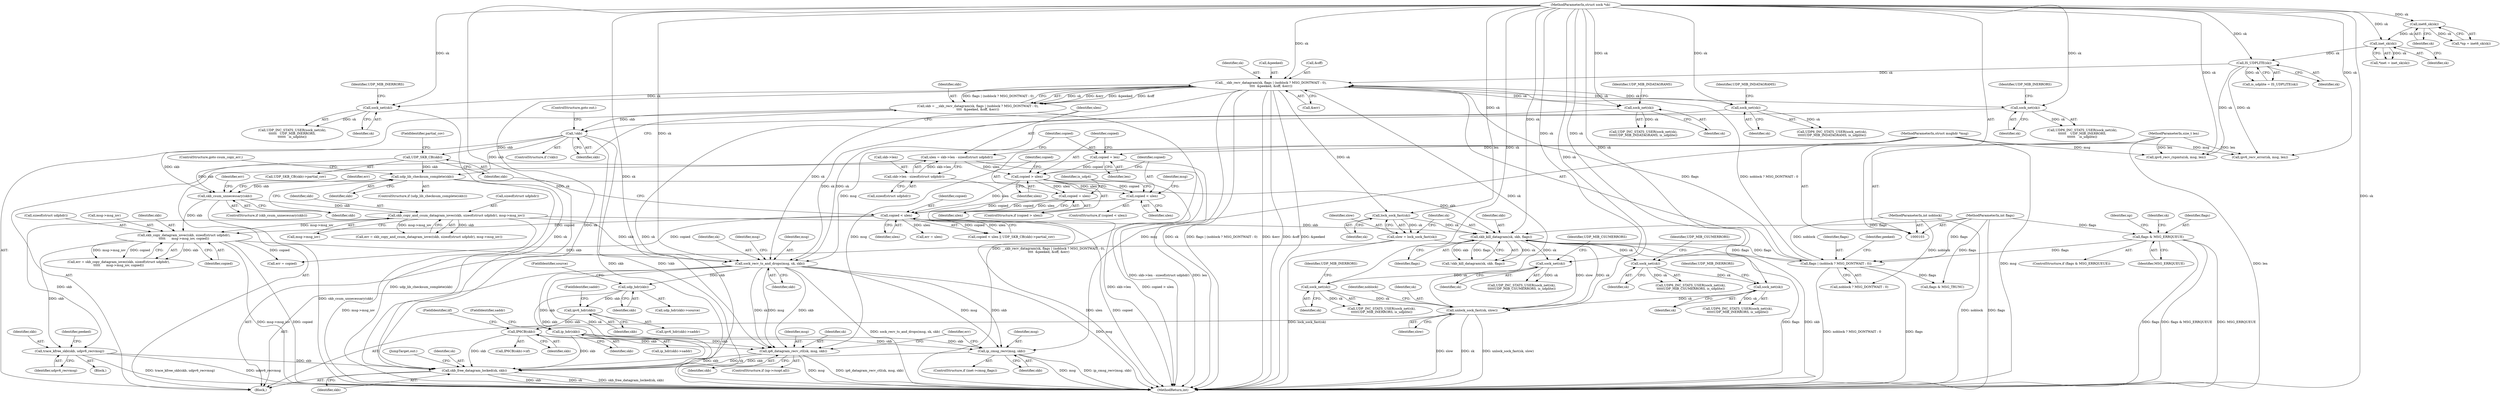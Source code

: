digraph "0_linux_bceaa90240b6019ed73b49965eac7d167610be69_4@API" {
"1000426" [label="(Call,skb_free_datagram_locked(sk, skb))"];
"1000284" [label="(Call,sock_net(sk))"];
"1000167" [label="(Call,__skb_recv_datagram(sk, flags | (noblock ? MSG_DONTWAIT : 0),\n\t\t\t\t  &peeked, &off, &err))"];
"1000134" [label="(Call,IS_UDPLITE(sk))"];
"1000120" [label="(Call,inet_sk(sk))"];
"1000115" [label="(Call,inet6_sk(sk))"];
"1000105" [label="(MethodParameterIn,struct sock *sk)"];
"1000469" [label="(Call,unlock_sock_fast(sk, slow))"];
"1000439" [label="(Call,skb_kill_datagram(sk, skb, flags))"];
"1000435" [label="(Call,lock_sock_fast(sk))"];
"1000232" [label="(Call,udp_lib_checksum_complete(skb))"];
"1000227" [label="(Call,UDP_SKB_CB(skb))"];
"1000182" [label="(Call,!skb)"];
"1000165" [label="(Call,skb = __skb_recv_datagram(sk, flags | (noblock ? MSG_DONTWAIT : 0),\n\t\t\t\t  &peeked, &off, &err))"];
"1000252" [label="(Call,skb_copy_and_csum_datagram_iovec(skb, sizeof(struct udphdr), msg->msg_iov))"];
"1000236" [label="(Call,skb_csum_unnecessary(skb))"];
"1000169" [label="(Call,flags | (noblock ? MSG_DONTWAIT : 0))"];
"1000139" [label="(Call,flags & MSG_ERRQUEUE)"];
"1000109" [label="(MethodParameterIn,int flags)"];
"1000108" [label="(MethodParameterIn,int noblock)"];
"1000453" [label="(Call,sock_net(sk))"];
"1000448" [label="(Call,sock_net(sk))"];
"1000465" [label="(Call,sock_net(sk))"];
"1000460" [label="(Call,sock_net(sk))"];
"1000433" [label="(Call,slow = lock_sock_fast(sk))"];
"1000411" [label="(Call,ip6_datagram_recv_ctl(sk, msg, skb))"];
"1000312" [label="(Call,sock_recv_ts_and_drops(msg, sk, skb))"];
"1000106" [label="(MethodParameterIn,struct msghdr *msg)"];
"1000302" [label="(Call,sock_net(sk))"];
"1000308" [label="(Call,sock_net(sk))"];
"1000240" [label="(Call,skb_copy_datagram_iovec(skb, sizeof(struct udphdr),\n\t\t\t\t\t      msg->msg_iov, copied))"];
"1000223" [label="(Call,copied < ulen)"];
"1000200" [label="(Call,copied = ulen)"];
"1000197" [label="(Call,copied > ulen)"];
"1000193" [label="(Call,copied = len)"];
"1000107" [label="(MethodParameterIn,size_t len)"];
"1000185" [label="(Call,ulen = skb->len - sizeof(struct udphdr))"];
"1000187" [label="(Call,skb->len - sizeof(struct udphdr))"];
"1000205" [label="(Call,copied < ulen)"];
"1000352" [label="(Call,ip_hdr(skb))"];
"1000339" [label="(Call,udp_hdr(skb))"];
"1000384" [label="(Call,IP6CB(skb))"];
"1000371" [label="(Call,ipv6_hdr(skb))"];
"1000290" [label="(Call,sock_net(sk))"];
"1000400" [label="(Call,ip_cmsg_recv(msg, skb))"];
"1000269" [label="(Call,trace_kfree_skb(skb, udpv6_recvmsg))"];
"1000231" [label="(ControlStructure,if (udp_lib_checksum_complete(skb)))"];
"1000422" [label="(Call,err = ulen)"];
"1000200" [label="(Call,copied = ulen)"];
"1000242" [label="(Call,sizeof(struct udphdr))"];
"1000455" [label="(Identifier,UDP_MIB_INERRORS)"];
"1000226" [label="(Call,UDP_SKB_CB(skb)->partial_cov)"];
"1000171" [label="(Call,noblock ? MSG_DONTWAIT : 0)"];
"1000232" [label="(Call,udp_lib_checksum_complete(skb))"];
"1000339" [label="(Call,udp_hdr(skb))"];
"1000177" [label="(Call,&off)"];
"1000450" [label="(Identifier,UDP_MIB_CSUMERRORS)"];
"1000434" [label="(Identifier,slow)"];
"1000241" [label="(Identifier,skb)"];
"1000191" [label="(Call,sizeof(struct udphdr))"];
"1000426" [label="(Call,skb_free_datagram_locked(sk, skb))"];
"1000383" [label="(Call,IP6CB(skb)->iif)"];
"1000134" [label="(Call,IS_UDPLITE(sk))"];
"1000469" [label="(Call,unlock_sock_fast(sk, slow))"];
"1000402" [label="(Identifier,skb)"];
"1000290" [label="(Call,sock_net(sk))"];
"1000449" [label="(Identifier,sk)"];
"1000439" [label="(Call,skb_kill_datagram(sk, skb, flags))"];
"1000224" [label="(Identifier,copied)"];
"1000253" [label="(Identifier,skb)"];
"1000270" [label="(Identifier,skb)"];
"1000269" [label="(Call,trace_kfree_skb(skb, udpv6_recvmsg))"];
"1000318" [label="(Identifier,msg)"];
"1000341" [label="(FieldIdentifier,source)"];
"1000307" [label="(Call,UDP6_INC_STATS_USER(sock_net(sk),\n\t\t\t\t\tUDP_MIB_INDATAGRAMS, is_udplite))"];
"1000168" [label="(Identifier,sk)"];
"1000108" [label="(MethodParameterIn,int noblock)"];
"1000247" [label="(Identifier,copied)"];
"1000462" [label="(Identifier,UDP_MIB_CSUMERRORS)"];
"1000473" [label="(Identifier,noblock)"];
"1000285" [label="(Identifier,sk)"];
"1000140" [label="(Identifier,flags)"];
"1000292" [label="(Identifier,UDP_MIB_INERRORS)"];
"1000452" [label="(Call,UDP_INC_STATS_USER(sock_net(sk),\n\t\t\t\t\tUDP_MIB_INERRORS, is_udplite))"];
"1000464" [label="(Call,UDP6_INC_STATS_USER(sock_net(sk),\n\t\t\t\t\tUDP_MIB_INERRORS, is_udplite))"];
"1000284" [label="(Call,sock_net(sk))"];
"1000352" [label="(Call,ip_hdr(skb))"];
"1000442" [label="(Identifier,flags)"];
"1000384" [label="(Call,IP6CB(skb))"];
"1000415" [label="(Call,err = copied)"];
"1000302" [label="(Call,sock_net(sk))"];
"1000195" [label="(Identifier,len)"];
"1000274" [label="(Identifier,peeked)"];
"1000309" [label="(Identifier,sk)"];
"1000385" [label="(Identifier,skb)"];
"1000109" [label="(MethodParameterIn,int flags)"];
"1000448" [label="(Call,sock_net(sk))"];
"1000222" [label="(Call,copied < ulen || UDP_SKB_CB(skb)->partial_cov)"];
"1000405" [label="(ControlStructure,if (np->rxopt.all))"];
"1000113" [label="(Call,*np = inet6_sk(sk))"];
"1000283" [label="(Call,UDP_INC_STATS_USER(sock_net(sk),\n\t\t\t\t\t\t   UDP_MIB_INERRORS,\n\t\t\t\t\t\t   is_udplite))"];
"1000438" [label="(Call,!skb_kill_datagram(sk, skb, flags))"];
"1000116" [label="(Identifier,sk)"];
"1000185" [label="(Call,ulen = skb->len - sizeof(struct udphdr))"];
"1000227" [label="(Call,UDP_SKB_CB(skb))"];
"1000181" [label="(ControlStructure,if (!skb))"];
"1000414" [label="(Identifier,skb)"];
"1000436" [label="(Identifier,sk)"];
"1000170" [label="(Identifier,flags)"];
"1000201" [label="(Identifier,copied)"];
"1000291" [label="(Identifier,sk)"];
"1000187" [label="(Call,skb->len - sizeof(struct udphdr))"];
"1000467" [label="(Identifier,UDP_MIB_INERRORS)"];
"1000435" [label="(Call,lock_sock_fast(sk))"];
"1000233" [label="(Identifier,skb)"];
"1000459" [label="(Call,UDP6_INC_STATS_USER(sock_net(sk),\n\t\t\t\t\tUDP_MIB_CSUMERRORS, is_udplite))"];
"1000244" [label="(Call,msg->msg_iov)"];
"1000373" [label="(FieldIdentifier,saddr)"];
"1000139" [label="(Call,flags & MSG_ERRQUEUE)"];
"1000106" [label="(MethodParameterIn,struct msghdr *msg)"];
"1000308" [label="(Call,sock_net(sk))"];
"1000202" [label="(Identifier,ulen)"];
"1000400" [label="(Call,ip_cmsg_recv(msg, skb))"];
"1000301" [label="(Call,UDP_INC_STATS_USER(sock_net(sk),\n\t\t\t\t\tUDP_MIB_INDATAGRAMS, is_udplite))"];
"1000210" [label="(Identifier,msg)"];
"1000470" [label="(Identifier,sk)"];
"1000182" [label="(Call,!skb)"];
"1000184" [label="(ControlStructure,goto out;)"];
"1000107" [label="(MethodParameterIn,size_t len)"];
"1000471" [label="(Identifier,slow)"];
"1000225" [label="(Identifier,ulen)"];
"1000206" [label="(Identifier,copied)"];
"1000372" [label="(Identifier,skb)"];
"1000183" [label="(Identifier,skb)"];
"1000223" [label="(Call,copied < ulen)"];
"1000304" [label="(Identifier,UDP_MIB_INDATAGRAMS)"];
"1000338" [label="(Call,udp_hdr(skb)->source)"];
"1000105" [label="(MethodParameterIn,struct sock *sk)"];
"1000483" [label="(MethodReturn,int)"];
"1000286" [label="(Identifier,UDP_MIB_INERRORS)"];
"1000411" [label="(Call,ip6_datagram_recv_ctl(sk, msg, skb))"];
"1000340" [label="(Identifier,skb)"];
"1000427" [label="(Identifier,sk)"];
"1000354" [label="(FieldIdentifier,saddr)"];
"1000447" [label="(Call,UDP_INC_STATS_USER(sock_net(sk),\n\t\t\t\t\tUDP_MIB_CSUMERRORS, is_udplite))"];
"1000198" [label="(Identifier,copied)"];
"1000167" [label="(Call,__skb_recv_datagram(sk, flags | (noblock ? MSG_DONTWAIT : 0),\n\t\t\t\t  &peeked, &off, &err))"];
"1000214" [label="(Identifier,is_udp4)"];
"1000419" [label="(Call,flags & MSG_TRUNC)"];
"1000138" [label="(ControlStructure,if (flags & MSG_ERRQUEUE))"];
"1000169" [label="(Call,flags | (noblock ? MSG_DONTWAIT : 0))"];
"1000120" [label="(Call,inet_sk(sk))"];
"1000239" [label="(Identifier,err)"];
"1000166" [label="(Identifier,skb)"];
"1000186" [label="(Identifier,ulen)"];
"1000111" [label="(Block,)"];
"1000401" [label="(Identifier,msg)"];
"1000454" [label="(Identifier,sk)"];
"1000236" [label="(Call,skb_csum_unnecessary(skb))"];
"1000207" [label="(Identifier,ulen)"];
"1000160" [label="(Call,ipv6_recv_rxpmtu(sk, msg, len))"];
"1000250" [label="(Call,err = skb_copy_and_csum_datagram_iovec(skb, sizeof(struct udphdr), msg->msg_iov))"];
"1000460" [label="(Call,sock_net(sk))"];
"1000197" [label="(Call,copied > ulen)"];
"1000199" [label="(Identifier,ulen)"];
"1000429" [label="(JumpTarget,out:)"];
"1000351" [label="(Call,ip_hdr(skb)->saddr)"];
"1000115" [label="(Call,inet6_sk(sk))"];
"1000370" [label="(Call,ipv6_hdr(skb)->saddr)"];
"1000252" [label="(Call,skb_copy_and_csum_datagram_iovec(skb, sizeof(struct udphdr), msg->msg_iov))"];
"1000396" [label="(ControlStructure,if (inet->cmsg_flags))"];
"1000141" [label="(Identifier,MSG_ERRQUEUE)"];
"1000204" [label="(ControlStructure,if (copied < ulen))"];
"1000371" [label="(Call,ipv6_hdr(skb))"];
"1000234" [label="(ControlStructure,goto csum_copy_err;)"];
"1000228" [label="(Identifier,skb)"];
"1000461" [label="(Identifier,sk)"];
"1000150" [label="(Identifier,np)"];
"1000303" [label="(Identifier,sk)"];
"1000165" [label="(Call,skb = __skb_recv_datagram(sk, flags | (noblock ? MSG_DONTWAIT : 0),\n\t\t\t\t  &peeked, &off, &err))"];
"1000312" [label="(Call,sock_recv_ts_and_drops(msg, sk, skb))"];
"1000205" [label="(Call,copied < ulen)"];
"1000194" [label="(Identifier,copied)"];
"1000386" [label="(FieldIdentifier,iif)"];
"1000271" [label="(Identifier,udpv6_recvmsg)"];
"1000135" [label="(Identifier,sk)"];
"1000176" [label="(Identifier,peeked)"];
"1000453" [label="(Call,sock_net(sk))"];
"1000179" [label="(Call,&err)"];
"1000143" [label="(Call,ipv6_recv_error(sk, msg, len))"];
"1000229" [label="(FieldIdentifier,partial_cov)"];
"1000256" [label="(Call,msg->msg_iov)"];
"1000235" [label="(ControlStructure,if (skb_csum_unnecessary(skb)))"];
"1000466" [label="(Identifier,sk)"];
"1000412" [label="(Identifier,sk)"];
"1000254" [label="(Call,sizeof(struct udphdr))"];
"1000240" [label="(Call,skb_copy_datagram_iovec(skb, sizeof(struct udphdr),\n\t\t\t\t\t      msg->msg_iov, copied))"];
"1000433" [label="(Call,slow = lock_sock_fast(sk))"];
"1000441" [label="(Identifier,skb)"];
"1000121" [label="(Identifier,sk)"];
"1000313" [label="(Identifier,msg)"];
"1000196" [label="(ControlStructure,if (copied > ulen))"];
"1000237" [label="(Identifier,skb)"];
"1000289" [label="(Call,UDP6_INC_STATS_USER(sock_net(sk),\n\t\t\t\t\t\t    UDP_MIB_INERRORS,\n\t\t\t\t\t\t    is_udplite))"];
"1000353" [label="(Identifier,skb)"];
"1000175" [label="(Call,&peeked)"];
"1000188" [label="(Call,skb->len)"];
"1000315" [label="(Identifier,skb)"];
"1000238" [label="(Call,err = skb_copy_datagram_iovec(skb, sizeof(struct udphdr),\n\t\t\t\t\t      msg->msg_iov, copied))"];
"1000416" [label="(Identifier,err)"];
"1000193" [label="(Call,copied = len)"];
"1000440" [label="(Identifier,sk)"];
"1000268" [label="(Block,)"];
"1000428" [label="(Identifier,skb)"];
"1000251" [label="(Identifier,err)"];
"1000314" [label="(Identifier,sk)"];
"1000413" [label="(Identifier,msg)"];
"1000144" [label="(Identifier,sk)"];
"1000118" [label="(Call,*inet = inet_sk(sk))"];
"1000310" [label="(Identifier,UDP_MIB_INDATAGRAMS)"];
"1000465" [label="(Call,sock_net(sk))"];
"1000132" [label="(Call,is_udplite = IS_UDPLITE(sk))"];
"1000426" -> "1000111"  [label="AST: "];
"1000426" -> "1000428"  [label="CFG: "];
"1000427" -> "1000426"  [label="AST: "];
"1000428" -> "1000426"  [label="AST: "];
"1000429" -> "1000426"  [label="CFG: "];
"1000426" -> "1000483"  [label="DDG: skb"];
"1000426" -> "1000483"  [label="DDG: sk"];
"1000426" -> "1000483"  [label="DDG: skb_free_datagram_locked(sk, skb)"];
"1000284" -> "1000426"  [label="DDG: sk"];
"1000411" -> "1000426"  [label="DDG: sk"];
"1000411" -> "1000426"  [label="DDG: skb"];
"1000312" -> "1000426"  [label="DDG: sk"];
"1000312" -> "1000426"  [label="DDG: skb"];
"1000167" -> "1000426"  [label="DDG: sk"];
"1000290" -> "1000426"  [label="DDG: sk"];
"1000105" -> "1000426"  [label="DDG: sk"];
"1000400" -> "1000426"  [label="DDG: skb"];
"1000352" -> "1000426"  [label="DDG: skb"];
"1000269" -> "1000426"  [label="DDG: skb"];
"1000384" -> "1000426"  [label="DDG: skb"];
"1000284" -> "1000283"  [label="AST: "];
"1000284" -> "1000285"  [label="CFG: "];
"1000285" -> "1000284"  [label="AST: "];
"1000286" -> "1000284"  [label="CFG: "];
"1000284" -> "1000283"  [label="DDG: sk"];
"1000167" -> "1000284"  [label="DDG: sk"];
"1000105" -> "1000284"  [label="DDG: sk"];
"1000167" -> "1000165"  [label="AST: "];
"1000167" -> "1000179"  [label="CFG: "];
"1000168" -> "1000167"  [label="AST: "];
"1000169" -> "1000167"  [label="AST: "];
"1000175" -> "1000167"  [label="AST: "];
"1000177" -> "1000167"  [label="AST: "];
"1000179" -> "1000167"  [label="AST: "];
"1000165" -> "1000167"  [label="CFG: "];
"1000167" -> "1000483"  [label="DDG: sk"];
"1000167" -> "1000483"  [label="DDG: flags | (noblock ? MSG_DONTWAIT : 0)"];
"1000167" -> "1000483"  [label="DDG: &err"];
"1000167" -> "1000483"  [label="DDG: &off"];
"1000167" -> "1000483"  [label="DDG: &peeked"];
"1000167" -> "1000165"  [label="DDG: sk"];
"1000167" -> "1000165"  [label="DDG: &err"];
"1000167" -> "1000165"  [label="DDG: &peeked"];
"1000167" -> "1000165"  [label="DDG: &off"];
"1000167" -> "1000165"  [label="DDG: flags | (noblock ? MSG_DONTWAIT : 0)"];
"1000134" -> "1000167"  [label="DDG: sk"];
"1000469" -> "1000167"  [label="DDG: sk"];
"1000105" -> "1000167"  [label="DDG: sk"];
"1000169" -> "1000167"  [label="DDG: flags"];
"1000169" -> "1000167"  [label="DDG: noblock ? MSG_DONTWAIT : 0"];
"1000167" -> "1000290"  [label="DDG: sk"];
"1000167" -> "1000302"  [label="DDG: sk"];
"1000167" -> "1000308"  [label="DDG: sk"];
"1000167" -> "1000312"  [label="DDG: sk"];
"1000167" -> "1000435"  [label="DDG: sk"];
"1000134" -> "1000132"  [label="AST: "];
"1000134" -> "1000135"  [label="CFG: "];
"1000135" -> "1000134"  [label="AST: "];
"1000132" -> "1000134"  [label="CFG: "];
"1000134" -> "1000132"  [label="DDG: sk"];
"1000120" -> "1000134"  [label="DDG: sk"];
"1000105" -> "1000134"  [label="DDG: sk"];
"1000134" -> "1000143"  [label="DDG: sk"];
"1000134" -> "1000160"  [label="DDG: sk"];
"1000120" -> "1000118"  [label="AST: "];
"1000120" -> "1000121"  [label="CFG: "];
"1000121" -> "1000120"  [label="AST: "];
"1000118" -> "1000120"  [label="CFG: "];
"1000120" -> "1000118"  [label="DDG: sk"];
"1000115" -> "1000120"  [label="DDG: sk"];
"1000105" -> "1000120"  [label="DDG: sk"];
"1000115" -> "1000113"  [label="AST: "];
"1000115" -> "1000116"  [label="CFG: "];
"1000116" -> "1000115"  [label="AST: "];
"1000113" -> "1000115"  [label="CFG: "];
"1000115" -> "1000113"  [label="DDG: sk"];
"1000105" -> "1000115"  [label="DDG: sk"];
"1000105" -> "1000103"  [label="AST: "];
"1000105" -> "1000483"  [label="DDG: sk"];
"1000105" -> "1000143"  [label="DDG: sk"];
"1000105" -> "1000160"  [label="DDG: sk"];
"1000105" -> "1000290"  [label="DDG: sk"];
"1000105" -> "1000302"  [label="DDG: sk"];
"1000105" -> "1000308"  [label="DDG: sk"];
"1000105" -> "1000312"  [label="DDG: sk"];
"1000105" -> "1000411"  [label="DDG: sk"];
"1000105" -> "1000435"  [label="DDG: sk"];
"1000105" -> "1000439"  [label="DDG: sk"];
"1000105" -> "1000448"  [label="DDG: sk"];
"1000105" -> "1000453"  [label="DDG: sk"];
"1000105" -> "1000460"  [label="DDG: sk"];
"1000105" -> "1000465"  [label="DDG: sk"];
"1000105" -> "1000469"  [label="DDG: sk"];
"1000469" -> "1000111"  [label="AST: "];
"1000469" -> "1000471"  [label="CFG: "];
"1000470" -> "1000469"  [label="AST: "];
"1000471" -> "1000469"  [label="AST: "];
"1000473" -> "1000469"  [label="CFG: "];
"1000469" -> "1000483"  [label="DDG: unlock_sock_fast(sk, slow)"];
"1000469" -> "1000483"  [label="DDG: slow"];
"1000469" -> "1000483"  [label="DDG: sk"];
"1000439" -> "1000469"  [label="DDG: sk"];
"1000453" -> "1000469"  [label="DDG: sk"];
"1000465" -> "1000469"  [label="DDG: sk"];
"1000433" -> "1000469"  [label="DDG: slow"];
"1000439" -> "1000438"  [label="AST: "];
"1000439" -> "1000442"  [label="CFG: "];
"1000440" -> "1000439"  [label="AST: "];
"1000441" -> "1000439"  [label="AST: "];
"1000442" -> "1000439"  [label="AST: "];
"1000438" -> "1000439"  [label="CFG: "];
"1000439" -> "1000483"  [label="DDG: flags"];
"1000439" -> "1000483"  [label="DDG: skb"];
"1000439" -> "1000169"  [label="DDG: flags"];
"1000439" -> "1000438"  [label="DDG: sk"];
"1000439" -> "1000438"  [label="DDG: skb"];
"1000439" -> "1000438"  [label="DDG: flags"];
"1000435" -> "1000439"  [label="DDG: sk"];
"1000232" -> "1000439"  [label="DDG: skb"];
"1000252" -> "1000439"  [label="DDG: skb"];
"1000169" -> "1000439"  [label="DDG: flags"];
"1000109" -> "1000439"  [label="DDG: flags"];
"1000439" -> "1000448"  [label="DDG: sk"];
"1000439" -> "1000460"  [label="DDG: sk"];
"1000435" -> "1000433"  [label="AST: "];
"1000435" -> "1000436"  [label="CFG: "];
"1000436" -> "1000435"  [label="AST: "];
"1000433" -> "1000435"  [label="CFG: "];
"1000435" -> "1000433"  [label="DDG: sk"];
"1000232" -> "1000231"  [label="AST: "];
"1000232" -> "1000233"  [label="CFG: "];
"1000233" -> "1000232"  [label="AST: "];
"1000234" -> "1000232"  [label="CFG: "];
"1000237" -> "1000232"  [label="CFG: "];
"1000232" -> "1000483"  [label="DDG: udp_lib_checksum_complete(skb)"];
"1000227" -> "1000232"  [label="DDG: skb"];
"1000182" -> "1000232"  [label="DDG: skb"];
"1000232" -> "1000236"  [label="DDG: skb"];
"1000227" -> "1000226"  [label="AST: "];
"1000227" -> "1000228"  [label="CFG: "];
"1000228" -> "1000227"  [label="AST: "];
"1000229" -> "1000227"  [label="CFG: "];
"1000182" -> "1000227"  [label="DDG: skb"];
"1000227" -> "1000236"  [label="DDG: skb"];
"1000182" -> "1000181"  [label="AST: "];
"1000182" -> "1000183"  [label="CFG: "];
"1000183" -> "1000182"  [label="AST: "];
"1000184" -> "1000182"  [label="CFG: "];
"1000186" -> "1000182"  [label="CFG: "];
"1000182" -> "1000483"  [label="DDG: !skb"];
"1000182" -> "1000483"  [label="DDG: skb"];
"1000165" -> "1000182"  [label="DDG: skb"];
"1000182" -> "1000236"  [label="DDG: skb"];
"1000165" -> "1000111"  [label="AST: "];
"1000166" -> "1000165"  [label="AST: "];
"1000183" -> "1000165"  [label="CFG: "];
"1000165" -> "1000483"  [label="DDG: __skb_recv_datagram(sk, flags | (noblock ? MSG_DONTWAIT : 0),\n\t\t\t\t  &peeked, &off, &err)"];
"1000252" -> "1000250"  [label="AST: "];
"1000252" -> "1000256"  [label="CFG: "];
"1000253" -> "1000252"  [label="AST: "];
"1000254" -> "1000252"  [label="AST: "];
"1000256" -> "1000252"  [label="AST: "];
"1000250" -> "1000252"  [label="CFG: "];
"1000252" -> "1000483"  [label="DDG: msg->msg_iov"];
"1000252" -> "1000240"  [label="DDG: msg->msg_iov"];
"1000252" -> "1000250"  [label="DDG: skb"];
"1000252" -> "1000250"  [label="DDG: msg->msg_iov"];
"1000236" -> "1000252"  [label="DDG: skb"];
"1000252" -> "1000269"  [label="DDG: skb"];
"1000252" -> "1000312"  [label="DDG: skb"];
"1000236" -> "1000235"  [label="AST: "];
"1000236" -> "1000237"  [label="CFG: "];
"1000237" -> "1000236"  [label="AST: "];
"1000239" -> "1000236"  [label="CFG: "];
"1000251" -> "1000236"  [label="CFG: "];
"1000236" -> "1000483"  [label="DDG: skb_csum_unnecessary(skb)"];
"1000236" -> "1000240"  [label="DDG: skb"];
"1000169" -> "1000171"  [label="CFG: "];
"1000170" -> "1000169"  [label="AST: "];
"1000171" -> "1000169"  [label="AST: "];
"1000176" -> "1000169"  [label="CFG: "];
"1000169" -> "1000483"  [label="DDG: noblock ? MSG_DONTWAIT : 0"];
"1000169" -> "1000483"  [label="DDG: flags"];
"1000139" -> "1000169"  [label="DDG: flags"];
"1000109" -> "1000169"  [label="DDG: flags"];
"1000108" -> "1000169"  [label="DDG: noblock"];
"1000169" -> "1000419"  [label="DDG: flags"];
"1000139" -> "1000138"  [label="AST: "];
"1000139" -> "1000141"  [label="CFG: "];
"1000140" -> "1000139"  [label="AST: "];
"1000141" -> "1000139"  [label="AST: "];
"1000144" -> "1000139"  [label="CFG: "];
"1000150" -> "1000139"  [label="CFG: "];
"1000139" -> "1000483"  [label="DDG: flags & MSG_ERRQUEUE"];
"1000139" -> "1000483"  [label="DDG: MSG_ERRQUEUE"];
"1000139" -> "1000483"  [label="DDG: flags"];
"1000109" -> "1000139"  [label="DDG: flags"];
"1000109" -> "1000103"  [label="AST: "];
"1000109" -> "1000483"  [label="DDG: flags"];
"1000109" -> "1000419"  [label="DDG: flags"];
"1000108" -> "1000103"  [label="AST: "];
"1000108" -> "1000483"  [label="DDG: noblock"];
"1000108" -> "1000171"  [label="DDG: noblock"];
"1000453" -> "1000452"  [label="AST: "];
"1000453" -> "1000454"  [label="CFG: "];
"1000454" -> "1000453"  [label="AST: "];
"1000455" -> "1000453"  [label="CFG: "];
"1000453" -> "1000452"  [label="DDG: sk"];
"1000448" -> "1000453"  [label="DDG: sk"];
"1000448" -> "1000447"  [label="AST: "];
"1000448" -> "1000449"  [label="CFG: "];
"1000449" -> "1000448"  [label="AST: "];
"1000450" -> "1000448"  [label="CFG: "];
"1000448" -> "1000447"  [label="DDG: sk"];
"1000465" -> "1000464"  [label="AST: "];
"1000465" -> "1000466"  [label="CFG: "];
"1000466" -> "1000465"  [label="AST: "];
"1000467" -> "1000465"  [label="CFG: "];
"1000465" -> "1000464"  [label="DDG: sk"];
"1000460" -> "1000465"  [label="DDG: sk"];
"1000460" -> "1000459"  [label="AST: "];
"1000460" -> "1000461"  [label="CFG: "];
"1000461" -> "1000460"  [label="AST: "];
"1000462" -> "1000460"  [label="CFG: "];
"1000460" -> "1000459"  [label="DDG: sk"];
"1000433" -> "1000111"  [label="AST: "];
"1000434" -> "1000433"  [label="AST: "];
"1000440" -> "1000433"  [label="CFG: "];
"1000433" -> "1000483"  [label="DDG: lock_sock_fast(sk)"];
"1000411" -> "1000405"  [label="AST: "];
"1000411" -> "1000414"  [label="CFG: "];
"1000412" -> "1000411"  [label="AST: "];
"1000413" -> "1000411"  [label="AST: "];
"1000414" -> "1000411"  [label="AST: "];
"1000416" -> "1000411"  [label="CFG: "];
"1000411" -> "1000483"  [label="DDG: ip6_datagram_recv_ctl(sk, msg, skb)"];
"1000411" -> "1000483"  [label="DDG: msg"];
"1000312" -> "1000411"  [label="DDG: sk"];
"1000312" -> "1000411"  [label="DDG: msg"];
"1000312" -> "1000411"  [label="DDG: skb"];
"1000106" -> "1000411"  [label="DDG: msg"];
"1000352" -> "1000411"  [label="DDG: skb"];
"1000384" -> "1000411"  [label="DDG: skb"];
"1000312" -> "1000111"  [label="AST: "];
"1000312" -> "1000315"  [label="CFG: "];
"1000313" -> "1000312"  [label="AST: "];
"1000314" -> "1000312"  [label="AST: "];
"1000315" -> "1000312"  [label="AST: "];
"1000318" -> "1000312"  [label="CFG: "];
"1000312" -> "1000483"  [label="DDG: sock_recv_ts_and_drops(msg, sk, skb)"];
"1000312" -> "1000483"  [label="DDG: msg"];
"1000106" -> "1000312"  [label="DDG: msg"];
"1000302" -> "1000312"  [label="DDG: sk"];
"1000308" -> "1000312"  [label="DDG: sk"];
"1000240" -> "1000312"  [label="DDG: skb"];
"1000312" -> "1000339"  [label="DDG: skb"];
"1000312" -> "1000400"  [label="DDG: msg"];
"1000312" -> "1000400"  [label="DDG: skb"];
"1000106" -> "1000103"  [label="AST: "];
"1000106" -> "1000483"  [label="DDG: msg"];
"1000106" -> "1000143"  [label="DDG: msg"];
"1000106" -> "1000160"  [label="DDG: msg"];
"1000106" -> "1000400"  [label="DDG: msg"];
"1000302" -> "1000301"  [label="AST: "];
"1000302" -> "1000303"  [label="CFG: "];
"1000303" -> "1000302"  [label="AST: "];
"1000304" -> "1000302"  [label="CFG: "];
"1000302" -> "1000301"  [label="DDG: sk"];
"1000308" -> "1000307"  [label="AST: "];
"1000308" -> "1000309"  [label="CFG: "];
"1000309" -> "1000308"  [label="AST: "];
"1000310" -> "1000308"  [label="CFG: "];
"1000308" -> "1000307"  [label="DDG: sk"];
"1000240" -> "1000238"  [label="AST: "];
"1000240" -> "1000247"  [label="CFG: "];
"1000241" -> "1000240"  [label="AST: "];
"1000242" -> "1000240"  [label="AST: "];
"1000244" -> "1000240"  [label="AST: "];
"1000247" -> "1000240"  [label="AST: "];
"1000238" -> "1000240"  [label="CFG: "];
"1000240" -> "1000483"  [label="DDG: msg->msg_iov"];
"1000240" -> "1000483"  [label="DDG: copied"];
"1000240" -> "1000238"  [label="DDG: skb"];
"1000240" -> "1000238"  [label="DDG: msg->msg_iov"];
"1000240" -> "1000238"  [label="DDG: copied"];
"1000223" -> "1000240"  [label="DDG: copied"];
"1000240" -> "1000269"  [label="DDG: skb"];
"1000240" -> "1000415"  [label="DDG: copied"];
"1000223" -> "1000222"  [label="AST: "];
"1000223" -> "1000225"  [label="CFG: "];
"1000224" -> "1000223"  [label="AST: "];
"1000225" -> "1000223"  [label="AST: "];
"1000228" -> "1000223"  [label="CFG: "];
"1000222" -> "1000223"  [label="CFG: "];
"1000223" -> "1000483"  [label="DDG: ulen"];
"1000223" -> "1000483"  [label="DDG: copied"];
"1000223" -> "1000222"  [label="DDG: copied"];
"1000223" -> "1000222"  [label="DDG: ulen"];
"1000200" -> "1000223"  [label="DDG: copied"];
"1000205" -> "1000223"  [label="DDG: copied"];
"1000205" -> "1000223"  [label="DDG: ulen"];
"1000197" -> "1000223"  [label="DDG: ulen"];
"1000223" -> "1000415"  [label="DDG: copied"];
"1000223" -> "1000422"  [label="DDG: ulen"];
"1000200" -> "1000196"  [label="AST: "];
"1000200" -> "1000202"  [label="CFG: "];
"1000201" -> "1000200"  [label="AST: "];
"1000202" -> "1000200"  [label="AST: "];
"1000214" -> "1000200"  [label="CFG: "];
"1000197" -> "1000200"  [label="DDG: ulen"];
"1000197" -> "1000196"  [label="AST: "];
"1000197" -> "1000199"  [label="CFG: "];
"1000198" -> "1000197"  [label="AST: "];
"1000199" -> "1000197"  [label="AST: "];
"1000201" -> "1000197"  [label="CFG: "];
"1000206" -> "1000197"  [label="CFG: "];
"1000197" -> "1000483"  [label="DDG: copied > ulen"];
"1000193" -> "1000197"  [label="DDG: copied"];
"1000185" -> "1000197"  [label="DDG: ulen"];
"1000197" -> "1000205"  [label="DDG: copied"];
"1000197" -> "1000205"  [label="DDG: ulen"];
"1000193" -> "1000111"  [label="AST: "];
"1000193" -> "1000195"  [label="CFG: "];
"1000194" -> "1000193"  [label="AST: "];
"1000195" -> "1000193"  [label="AST: "];
"1000198" -> "1000193"  [label="CFG: "];
"1000193" -> "1000483"  [label="DDG: len"];
"1000107" -> "1000193"  [label="DDG: len"];
"1000107" -> "1000103"  [label="AST: "];
"1000107" -> "1000483"  [label="DDG: len"];
"1000107" -> "1000143"  [label="DDG: len"];
"1000107" -> "1000160"  [label="DDG: len"];
"1000185" -> "1000111"  [label="AST: "];
"1000185" -> "1000187"  [label="CFG: "];
"1000186" -> "1000185"  [label="AST: "];
"1000187" -> "1000185"  [label="AST: "];
"1000194" -> "1000185"  [label="CFG: "];
"1000185" -> "1000483"  [label="DDG: skb->len - sizeof(struct udphdr)"];
"1000187" -> "1000185"  [label="DDG: skb->len"];
"1000187" -> "1000191"  [label="CFG: "];
"1000188" -> "1000187"  [label="AST: "];
"1000191" -> "1000187"  [label="AST: "];
"1000187" -> "1000483"  [label="DDG: skb->len"];
"1000205" -> "1000204"  [label="AST: "];
"1000205" -> "1000207"  [label="CFG: "];
"1000206" -> "1000205"  [label="AST: "];
"1000207" -> "1000205"  [label="AST: "];
"1000210" -> "1000205"  [label="CFG: "];
"1000214" -> "1000205"  [label="CFG: "];
"1000352" -> "1000351"  [label="AST: "];
"1000352" -> "1000353"  [label="CFG: "];
"1000353" -> "1000352"  [label="AST: "];
"1000354" -> "1000352"  [label="CFG: "];
"1000339" -> "1000352"  [label="DDG: skb"];
"1000352" -> "1000400"  [label="DDG: skb"];
"1000339" -> "1000338"  [label="AST: "];
"1000339" -> "1000340"  [label="CFG: "];
"1000340" -> "1000339"  [label="AST: "];
"1000341" -> "1000339"  [label="CFG: "];
"1000339" -> "1000371"  [label="DDG: skb"];
"1000384" -> "1000383"  [label="AST: "];
"1000384" -> "1000385"  [label="CFG: "];
"1000385" -> "1000384"  [label="AST: "];
"1000386" -> "1000384"  [label="CFG: "];
"1000371" -> "1000384"  [label="DDG: skb"];
"1000384" -> "1000400"  [label="DDG: skb"];
"1000371" -> "1000370"  [label="AST: "];
"1000371" -> "1000372"  [label="CFG: "];
"1000372" -> "1000371"  [label="AST: "];
"1000373" -> "1000371"  [label="CFG: "];
"1000290" -> "1000289"  [label="AST: "];
"1000290" -> "1000291"  [label="CFG: "];
"1000291" -> "1000290"  [label="AST: "];
"1000292" -> "1000290"  [label="CFG: "];
"1000290" -> "1000289"  [label="DDG: sk"];
"1000400" -> "1000396"  [label="AST: "];
"1000400" -> "1000402"  [label="CFG: "];
"1000401" -> "1000400"  [label="AST: "];
"1000402" -> "1000400"  [label="AST: "];
"1000416" -> "1000400"  [label="CFG: "];
"1000400" -> "1000483"  [label="DDG: msg"];
"1000400" -> "1000483"  [label="DDG: ip_cmsg_recv(msg, skb)"];
"1000269" -> "1000268"  [label="AST: "];
"1000269" -> "1000271"  [label="CFG: "];
"1000270" -> "1000269"  [label="AST: "];
"1000271" -> "1000269"  [label="AST: "];
"1000274" -> "1000269"  [label="CFG: "];
"1000269" -> "1000483"  [label="DDG: trace_kfree_skb(skb, udpv6_recvmsg)"];
"1000269" -> "1000483"  [label="DDG: udpv6_recvmsg"];
}
